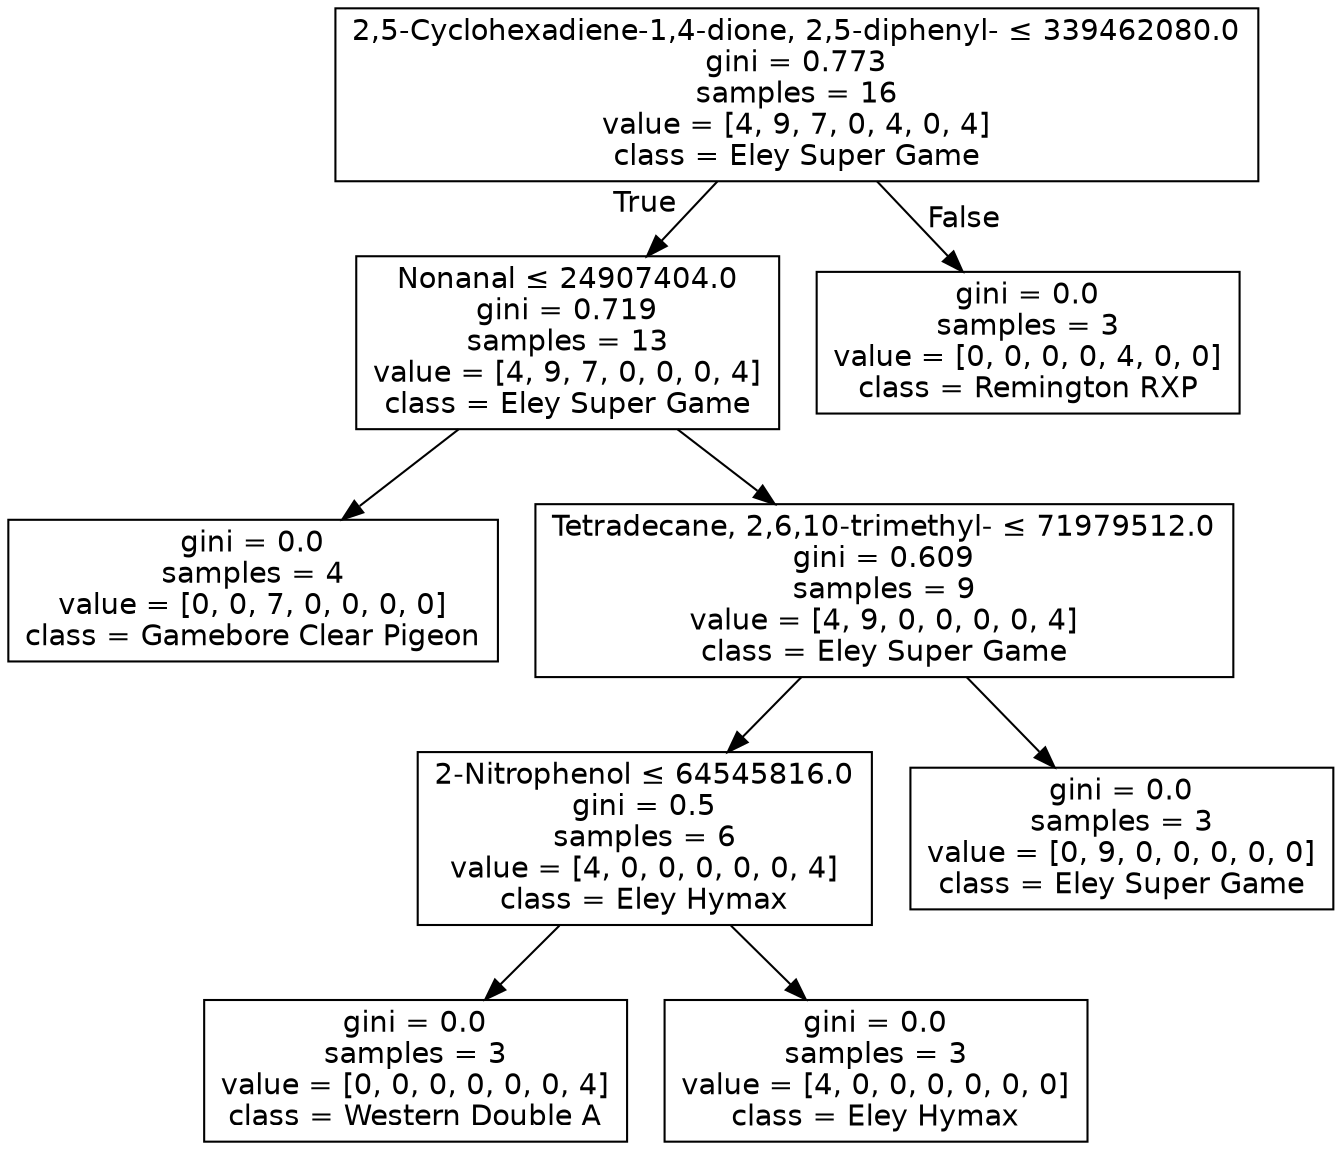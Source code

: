 digraph Tree {
node [shape=box, fontname="helvetica"] ;
edge [fontname="helvetica"] ;
0 [label=<2,5-Cyclohexadiene-1,4-dione, 2,5-diphenyl- &le; 339462080.0<br/>gini = 0.773<br/>samples = 16<br/>value = [4, 9, 7, 0, 4, 0, 4]<br/>class = Eley Super Game>] ;
1 [label=<Nonanal &le; 24907404.0<br/>gini = 0.719<br/>samples = 13<br/>value = [4, 9, 7, 0, 0, 0, 4]<br/>class = Eley Super Game>] ;
0 -> 1 [labeldistance=2.5, labelangle=45, headlabel="True"] ;
2 [label=<gini = 0.0<br/>samples = 4<br/>value = [0, 0, 7, 0, 0, 0, 0]<br/>class = Gamebore Clear Pigeon>] ;
1 -> 2 ;
3 [label=<Tetradecane, 2,6,10-trimethyl- &le; 71979512.0<br/>gini = 0.609<br/>samples = 9<br/>value = [4, 9, 0, 0, 0, 0, 4]<br/>class = Eley Super Game>] ;
1 -> 3 ;
4 [label=<2-Nitrophenol &le; 64545816.0<br/>gini = 0.5<br/>samples = 6<br/>value = [4, 0, 0, 0, 0, 0, 4]<br/>class = Eley Hymax>] ;
3 -> 4 ;
5 [label=<gini = 0.0<br/>samples = 3<br/>value = [0, 0, 0, 0, 0, 0, 4]<br/>class = Western Double A>] ;
4 -> 5 ;
6 [label=<gini = 0.0<br/>samples = 3<br/>value = [4, 0, 0, 0, 0, 0, 0]<br/>class = Eley Hymax>] ;
4 -> 6 ;
7 [label=<gini = 0.0<br/>samples = 3<br/>value = [0, 9, 0, 0, 0, 0, 0]<br/>class = Eley Super Game>] ;
3 -> 7 ;
8 [label=<gini = 0.0<br/>samples = 3<br/>value = [0, 0, 0, 0, 4, 0, 0]<br/>class = Remington RXP>] ;
0 -> 8 [labeldistance=2.5, labelangle=-45, headlabel="False"] ;
}
